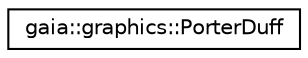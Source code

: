 digraph G
{
  edge [fontname="Helvetica",fontsize="10",labelfontname="Helvetica",labelfontsize="10"];
  node [fontname="Helvetica",fontsize="10",shape=record];
  rankdir=LR;
  Node1 [label="gaia::graphics::PorterDuff",height=0.2,width=0.4,color="black", fillcolor="white", style="filled",URL="$da/d68/classgaia_1_1graphics_1_1_porter_duff.html",tooltip="All member variables in PorterDuff are static."];
}
